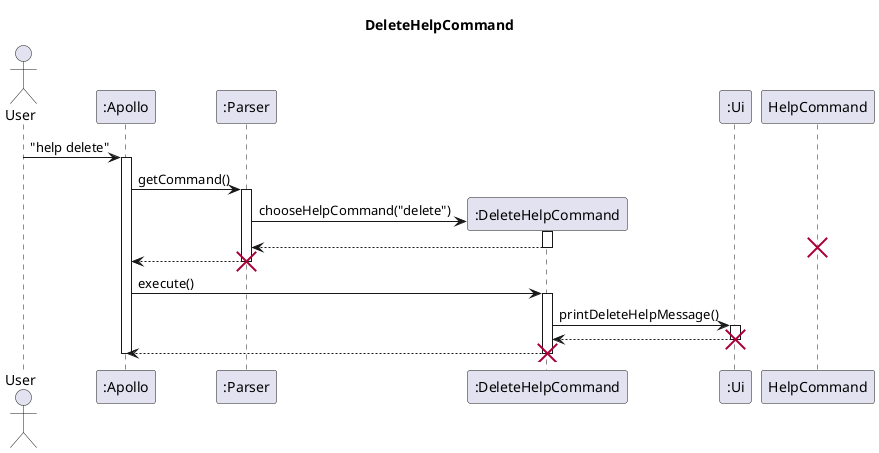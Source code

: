 @startuml
'https://plantuml.com/sequence-diagram
skinparam maxMessageSize 150

title DeleteHelpCommand

actor User
participant ":Apollo" as Apollo
participant ":Parser" as Parser
participant ":DeleteHelpCommand" as DeleteHelp
participant ":Ui" as Ui

User -> Apollo : "help delete"
activate Apollo
Apollo -> Parser : getCommand()
activate Parser
Parser -> DeleteHelp ** : chooseHelpCommand("delete")

activate DeleteHelp
return

destroy HelpCommand

Parser --> Apollo
deactivate Parser
destroy Parser

Apollo -> DeleteHelp: execute()
DeleteHelp ++
DeleteHelp -> Ui : printDeleteHelpMessage()
activate Ui
Ui --> DeleteHelp
deactivate Ui
destroy Ui
DeleteHelp --> Apollo
deactivate DeleteHelp
destroy DeleteHelp


deactivate Apollo

@enduml